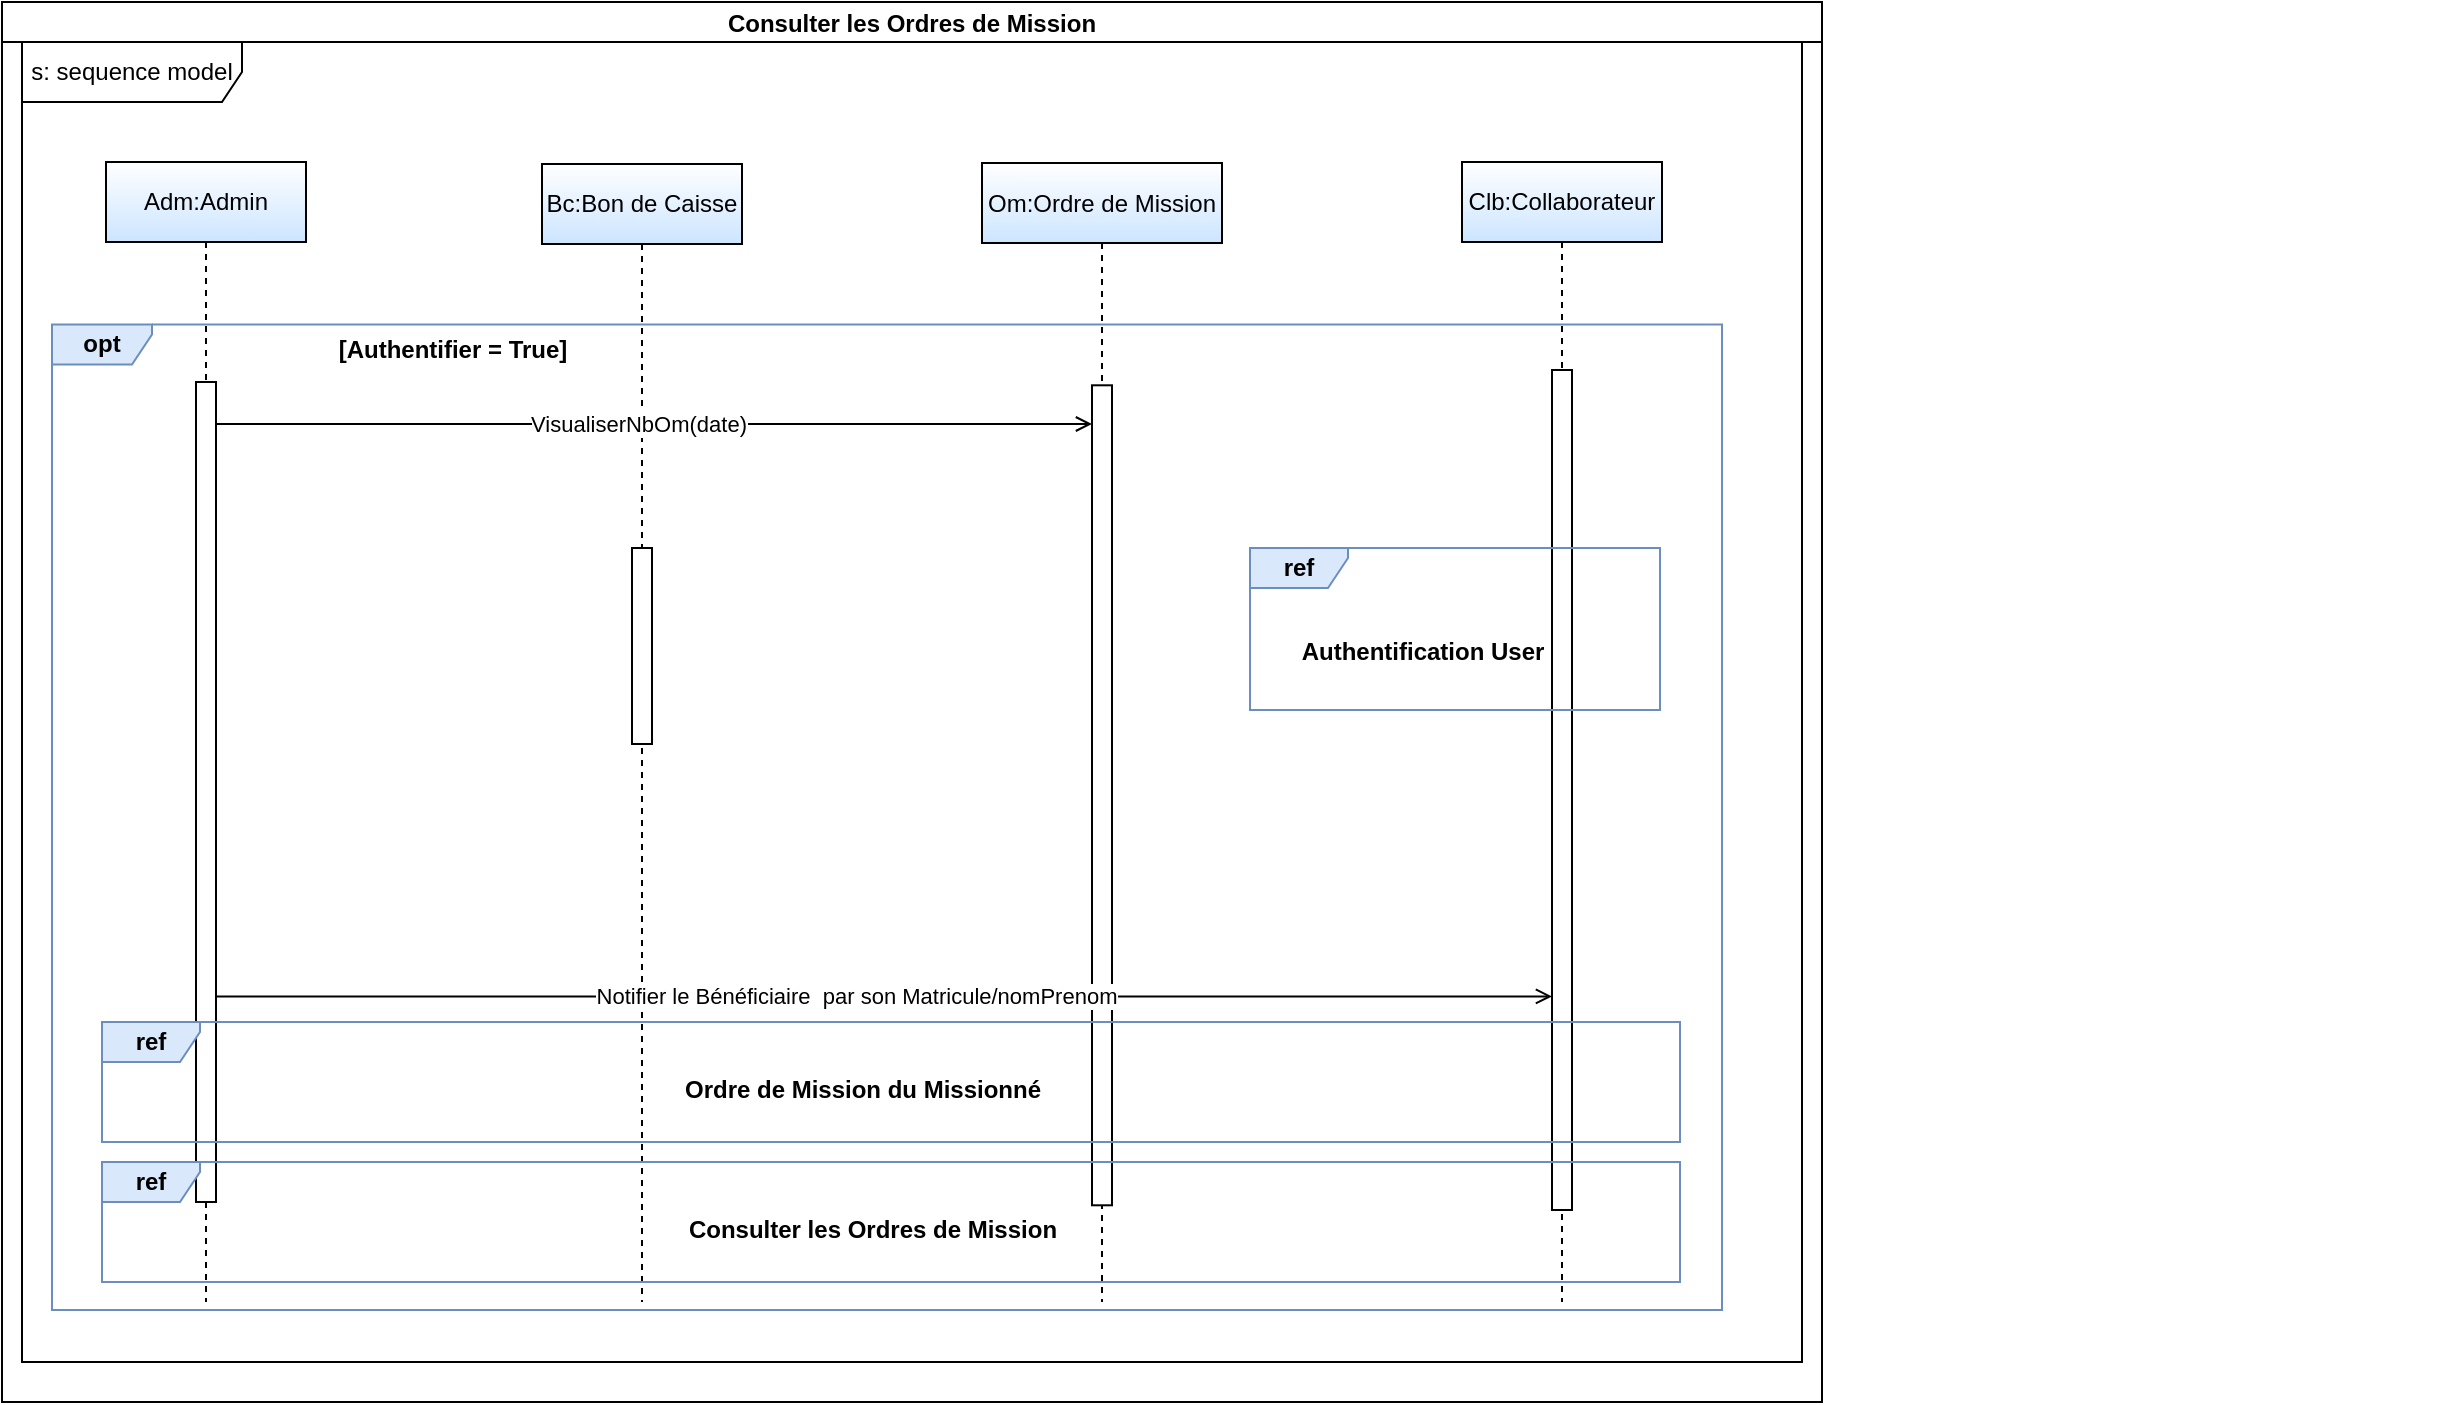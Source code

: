 <mxfile version="24.2.0" type="github">
  <diagram name="Page-1" id="VPSog0np3-lr8vOsg7xT">
    <mxGraphModel dx="2181" dy="1782" grid="1" gridSize="10" guides="1" tooltips="1" connect="1" arrows="1" fold="1" page="1" pageScale="1" pageWidth="850" pageHeight="1100" math="0" shadow="0">
      <root>
        <mxCell id="0" />
        <mxCell id="1" parent="0" />
        <mxCell id="bnQwY3xGrM0n68NEsYvb-1" value="Adm:Admin" style="shape=umlLifeline;perimeter=lifelinePerimeter;whiteSpace=wrap;html=1;container=0;dropTarget=0;collapsible=0;recursiveResize=0;outlineConnect=0;portConstraint=eastwest;newEdgeStyle={&quot;edgeStyle&quot;:&quot;elbowEdgeStyle&quot;,&quot;elbow&quot;:&quot;vertical&quot;,&quot;curved&quot;:0,&quot;rounded&quot;:0};fillColor=default;strokeColor=#000000;gradientColor=#CCE5FF;" vertex="1" parent="1">
          <mxGeometry x="42" y="40" width="100" height="570" as="geometry" />
        </mxCell>
        <mxCell id="bnQwY3xGrM0n68NEsYvb-2" value="" style="html=1;points=[];perimeter=orthogonalPerimeter;outlineConnect=0;targetShapes=umlLifeline;portConstraint=eastwest;newEdgeStyle={&quot;edgeStyle&quot;:&quot;elbowEdgeStyle&quot;,&quot;elbow&quot;:&quot;vertical&quot;,&quot;curved&quot;:0,&quot;rounded&quot;:0};" vertex="1" parent="bnQwY3xGrM0n68NEsYvb-1">
          <mxGeometry x="45" y="110" width="10" height="410" as="geometry" />
        </mxCell>
        <mxCell id="bnQwY3xGrM0n68NEsYvb-3" value="Clb:Collaborateur" style="shape=umlLifeline;perimeter=lifelinePerimeter;whiteSpace=wrap;html=1;container=0;dropTarget=0;collapsible=0;recursiveResize=0;outlineConnect=0;portConstraint=eastwest;newEdgeStyle={&quot;edgeStyle&quot;:&quot;elbowEdgeStyle&quot;,&quot;elbow&quot;:&quot;vertical&quot;,&quot;curved&quot;:0,&quot;rounded&quot;:0};gradientColor=#CCE5FF;" vertex="1" parent="1">
          <mxGeometry x="720" y="40" width="100" height="570" as="geometry" />
        </mxCell>
        <mxCell id="bnQwY3xGrM0n68NEsYvb-4" value="" style="group;fillColor=none;" vertex="1" connectable="0" parent="1">
          <mxGeometry x="15" y="124" width="1195" height="490.01" as="geometry" />
        </mxCell>
        <mxCell id="bnQwY3xGrM0n68NEsYvb-5" value="&lt;b&gt;opt&lt;/b&gt;" style="shape=umlFrame;whiteSpace=wrap;html=1;pointerEvents=0;width=50;height=20;fillColor=#dae8fc;strokeColor=#6c8ebf;" vertex="1" parent="bnQwY3xGrM0n68NEsYvb-4">
          <mxGeometry y="-2.72" width="835" height="492.73" as="geometry" />
        </mxCell>
        <mxCell id="bnQwY3xGrM0n68NEsYvb-6" value="&lt;b&gt;[Authentifier = True]&lt;/b&gt;" style="text;html=1;align=center;verticalAlign=middle;resizable=0;points=[];autosize=1;strokeColor=none;fillColor=none;" vertex="1" parent="bnQwY3xGrM0n68NEsYvb-4">
          <mxGeometry x="130.004" y="-5.004" width="140" height="30" as="geometry" />
        </mxCell>
        <mxCell id="bnQwY3xGrM0n68NEsYvb-13" value="&lt;b&gt;Authentification User&lt;/b&gt;" style="text;html=1;align=center;verticalAlign=middle;resizable=0;points=[];autosize=1;strokeColor=none;fillColor=none;" vertex="1" parent="bnQwY3xGrM0n68NEsYvb-4">
          <mxGeometry x="614.995" y="145.996" width="140" height="30" as="geometry" />
        </mxCell>
        <mxCell id="bnQwY3xGrM0n68NEsYvb-14" value="" style="html=1;points=[];perimeter=orthogonalPerimeter;outlineConnect=0;targetShapes=umlLifeline;portConstraint=eastwest;newEdgeStyle={&quot;edgeStyle&quot;:&quot;elbowEdgeStyle&quot;,&quot;elbow&quot;:&quot;vertical&quot;,&quot;curved&quot;:0,&quot;rounded&quot;:0};" vertex="1" parent="bnQwY3xGrM0n68NEsYvb-4">
          <mxGeometry x="750" y="20" width="10" height="420" as="geometry" />
        </mxCell>
        <mxCell id="bnQwY3xGrM0n68NEsYvb-18" value="&lt;b&gt;ref&lt;/b&gt;" style="shape=umlFrame;whiteSpace=wrap;html=1;pointerEvents=0;width=49;height=20;fillColor=#dae8fc;strokeColor=#6c8ebf;" vertex="1" parent="bnQwY3xGrM0n68NEsYvb-4">
          <mxGeometry x="599" y="109" width="205" height="81" as="geometry" />
        </mxCell>
        <mxCell id="bnQwY3xGrM0n68NEsYvb-19" value="&lt;b&gt;Ordre de Mission du Missionné&lt;/b&gt;" style="text;html=1;align=center;verticalAlign=middle;resizable=0;points=[];autosize=1;strokeColor=none;fillColor=none;" vertex="1" parent="bnQwY3xGrM0n68NEsYvb-4">
          <mxGeometry x="304.995" y="364.996" width="200" height="30" as="geometry" />
        </mxCell>
        <mxCell id="bnQwY3xGrM0n68NEsYvb-20" value="&lt;b&gt;Consulter les Ordres de Mission&lt;/b&gt;" style="text;html=1;align=center;verticalAlign=middle;resizable=0;points=[];autosize=1;strokeColor=none;fillColor=none;" vertex="1" parent="bnQwY3xGrM0n68NEsYvb-4">
          <mxGeometry x="304.995" y="434.996" width="210" height="30" as="geometry" />
        </mxCell>
        <mxCell id="bnQwY3xGrM0n68NEsYvb-21" value="Bc:Bon de Caisse" style="shape=umlLifeline;perimeter=lifelinePerimeter;whiteSpace=wrap;html=1;container=0;dropTarget=0;collapsible=0;recursiveResize=0;outlineConnect=0;portConstraint=eastwest;newEdgeStyle={&quot;edgeStyle&quot;:&quot;elbowEdgeStyle&quot;,&quot;elbow&quot;:&quot;vertical&quot;,&quot;curved&quot;:0,&quot;rounded&quot;:0};gradientColor=#CCE5FF;" vertex="1" parent="1">
          <mxGeometry x="260" y="41" width="100" height="569" as="geometry" />
        </mxCell>
        <mxCell id="bnQwY3xGrM0n68NEsYvb-22" value="" style="html=1;points=[];perimeter=orthogonalPerimeter;outlineConnect=0;targetShapes=umlLifeline;portConstraint=eastwest;newEdgeStyle={&quot;edgeStyle&quot;:&quot;elbowEdgeStyle&quot;,&quot;elbow&quot;:&quot;vertical&quot;,&quot;curved&quot;:0,&quot;rounded&quot;:0};" vertex="1" parent="bnQwY3xGrM0n68NEsYvb-21">
          <mxGeometry x="45" y="192" width="10" height="98" as="geometry" />
        </mxCell>
        <mxCell id="bnQwY3xGrM0n68NEsYvb-23" value="Om:Ordre de Mission" style="shape=umlLifeline;perimeter=lifelinePerimeter;whiteSpace=wrap;html=1;container=0;dropTarget=0;collapsible=0;recursiveResize=0;outlineConnect=0;portConstraint=eastwest;newEdgeStyle={&quot;edgeStyle&quot;:&quot;elbowEdgeStyle&quot;,&quot;elbow&quot;:&quot;vertical&quot;,&quot;curved&quot;:0,&quot;rounded&quot;:0};gradientColor=#CCE5FF;" vertex="1" parent="1">
          <mxGeometry x="480" y="40.5" width="120" height="569.5" as="geometry" />
        </mxCell>
        <mxCell id="bnQwY3xGrM0n68NEsYvb-37" value="" style="html=1;points=[];perimeter=orthogonalPerimeter;outlineConnect=0;targetShapes=umlLifeline;portConstraint=eastwest;newEdgeStyle={&quot;edgeStyle&quot;:&quot;elbowEdgeStyle&quot;,&quot;elbow&quot;:&quot;vertical&quot;,&quot;curved&quot;:0,&quot;rounded&quot;:0};" vertex="1" parent="bnQwY3xGrM0n68NEsYvb-23">
          <mxGeometry x="55" y="111.15" width="10" height="410" as="geometry" />
        </mxCell>
        <mxCell id="bnQwY3xGrM0n68NEsYvb-24" value="" style="endArrow=open;endFill=1;html=1;rounded=0;" edge="1" parent="1" target="bnQwY3xGrM0n68NEsYvb-14">
          <mxGeometry width="160" relative="1" as="geometry">
            <mxPoint x="97" y="457.206" as="sourcePoint" />
            <mxPoint x="720" y="457.206" as="targetPoint" />
          </mxGeometry>
        </mxCell>
        <mxCell id="bnQwY3xGrM0n68NEsYvb-25" value="Notifier le Bénéficiaire&amp;nbsp; par son Matricule/nomPrenom" style="edgeLabel;html=1;align=center;verticalAlign=middle;resizable=0;points=[];" vertex="1" connectable="0" parent="bnQwY3xGrM0n68NEsYvb-24">
          <mxGeometry x="-0.048" relative="1" as="geometry">
            <mxPoint x="2" as="offset" />
          </mxGeometry>
        </mxCell>
        <mxCell id="bnQwY3xGrM0n68NEsYvb-33" value="&lt;b&gt;ref&lt;/b&gt;" style="shape=umlFrame;whiteSpace=wrap;html=1;pointerEvents=0;width=49;height=20;fillColor=#dae8fc;strokeColor=#6c8ebf;" vertex="1" parent="1">
          <mxGeometry x="40" y="470" width="789" height="60" as="geometry" />
        </mxCell>
        <mxCell id="bnQwY3xGrM0n68NEsYvb-34" value="Consulter les Ordres de Mission" style="swimlane;startSize=20;" vertex="1" parent="1">
          <mxGeometry x="-10" y="-40" width="910" height="700" as="geometry">
            <mxRectangle x="-10" y="-30" width="90" height="30" as="alternateBounds" />
          </mxGeometry>
        </mxCell>
        <mxCell id="bnQwY3xGrM0n68NEsYvb-35" value="s: sequence model" style="shape=umlFrame;whiteSpace=wrap;html=1;pointerEvents=0;width=110;height=30;" vertex="1" parent="bnQwY3xGrM0n68NEsYvb-34">
          <mxGeometry x="10" y="20" width="890" height="660" as="geometry" />
        </mxCell>
        <mxCell id="bnQwY3xGrM0n68NEsYvb-36" value="&lt;b&gt;ref&lt;/b&gt;" style="shape=umlFrame;whiteSpace=wrap;html=1;pointerEvents=0;width=49;height=20;fillColor=#dae8fc;strokeColor=#6c8ebf;" vertex="1" parent="bnQwY3xGrM0n68NEsYvb-34">
          <mxGeometry x="50" y="580" width="789" height="60" as="geometry" />
        </mxCell>
        <mxCell id="bnQwY3xGrM0n68NEsYvb-38" value="" style="endArrow=open;endFill=1;html=1;rounded=0;" edge="1" parent="1">
          <mxGeometry width="160" relative="1" as="geometry">
            <mxPoint x="97" y="171" as="sourcePoint" />
            <mxPoint x="535" y="171" as="targetPoint" />
          </mxGeometry>
        </mxCell>
        <mxCell id="bnQwY3xGrM0n68NEsYvb-39" value="VisualiserNbOm(date)" style="edgeLabel;html=1;align=center;verticalAlign=middle;resizable=0;points=[];" vertex="1" connectable="0" parent="bnQwY3xGrM0n68NEsYvb-38">
          <mxGeometry x="-0.048" relative="1" as="geometry">
            <mxPoint x="2" as="offset" />
          </mxGeometry>
        </mxCell>
      </root>
    </mxGraphModel>
  </diagram>
</mxfile>
